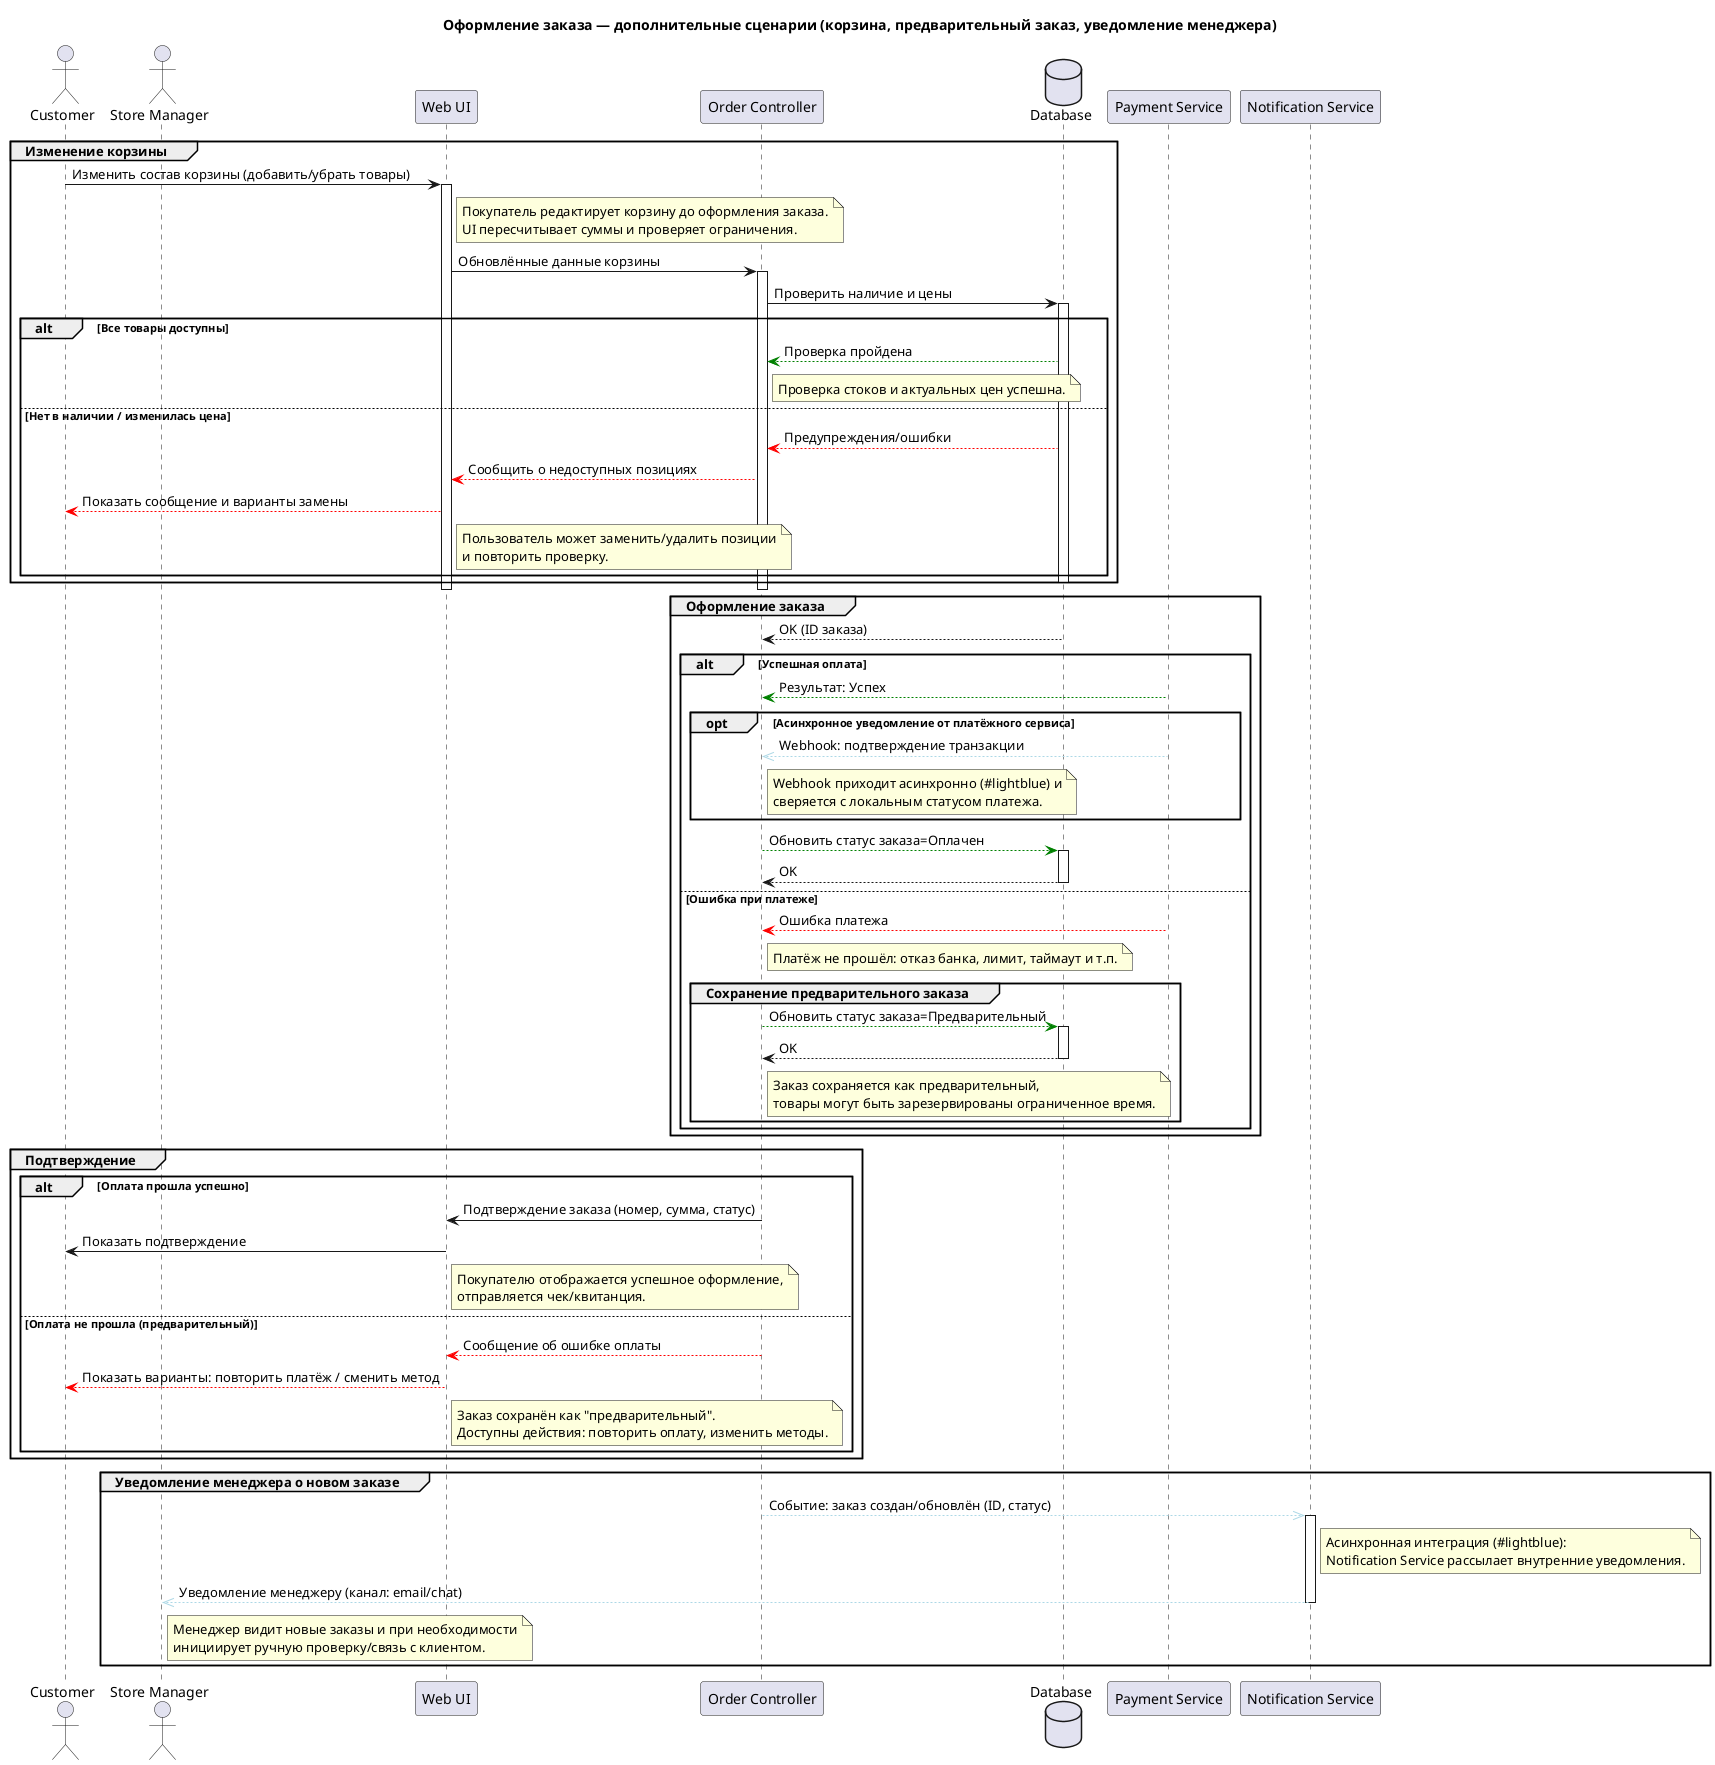 @startuml
title Оформление заказа — дополнительные сценарии (корзина, предварительный заказ, уведомление менеджера)

actor Customer as C
actor "Store Manager" as M
participant "Web UI" as UI
participant "Order Controller" as OC
database "Database" as DB
participant "Payment Service" as PS
participant "Notification Service" as NS

' СЦЕНАРИЙ 1: Изменение товара в корзине 
group Изменение корзины
  C -> UI : Изменить состав корзины (добавить/убрать товары)
  activate UI
  note right of UI
    Покупатель редактирует корзину до оформления заказа.
    UI пересчитывает суммы и проверяет ограничения.
  end note

  UI -> OC : Обновлённые данные корзины
  activate OC

  OC -> DB : Проверить наличие и цены
  activate DB
  alt Все товары доступны
    DB -[#green]-> OC : Проверка пройдена
    note right of OC
      Проверка стоков и актуальных цен успешна.
    end note
  else Нет в наличии / изменилась цена
    DB -[#red]-> OC : Предупреждения/ошибки
    OC -[#red]-> UI : Сообщить о недоступных позициях
    UI -[#red]-> C : Показать сообщение и варианты замены
    note right of UI
      Пользователь может заменить/удалить позиции
      и повторить проверку.
    end note
  end
  deactivate DB
end
deactivate OC
deactivate UI

' СЦЕНАРИЙ 2: Оформление заказа 
group Оформление заказа
  activate DB
  DB --> OC : OK (ID заказа)

' СЦЕНАРИЙ 3: Оплата (alt: успех/ошибка) 

  alt Успешная оплата
    PS -[#green]-> OC : Результат: Успех
    ' (опционально) асинхронный webhook от платёжного провайдера
    opt Асинхронное уведомление от платёжного сервиса
      PS -[#lightblue]->> OC : Webhook: подтверждение транзакции
      note right of OC
        Webhook приходит асинхронно (#lightblue) и
        сверяется с локальным статусом платежа.
      end note
    end

    OC -[#green]-> DB : Обновить статус заказа=Оплачен
    activate DB
    DB --> OC : OK
    deactivate DB

  else Ошибка при платеже
    PS -[#red]-> OC : Ошибка платежа
    note right of OC
      Платёж не прошёл: отказ банка, лимит, таймаут и т.п.
    end note

    ' СЦЕНАРИЙ 4: Сохранение как предварительного 
    group Сохранение предварительного заказа
      OC -[#green]-> DB : Обновить статус заказа=Предварительный
      activate DB
      DB --> OC : OK
      deactivate DB
      note right of OC
        Заказ сохраняется как предварительный,
        товары могут быть зарезервированы ограниченное время.
      end note
    end
  end
  deactivate PS
end

' СЦЕНАРИЙ 5: Подтверждение / информирование покупателя 
group Подтверждение
  alt Оплата прошла успешно
    OC -> UI : Подтверждение заказа (номер, сумма, статус)
    UI -> C : Показать подтверждение
    note right of UI
      Покупателю отображается успешное оформление,
      отправляется чек/квитанция.
    end note
  else Оплата не прошла (предварительный)
    OC -[#red]-> UI : Сообщение об ошибке оплаты
    UI -[#red]-> C : Показать варианты: повторить платёж / сменить метод
    note right of UI
      Заказ сохранён как "предварительный".
      Доступны действия: повторить оплату, изменить методы.
    end note
  end
end

' СЦЕНАРИЙ 6: Асинхронное уведомление менеджера 
group Уведомление менеджера о новом заказе
  ' Отправляется после оформления (успех) или при создании предварительного
  OC -[#lightblue]->> NS : Событие: заказ создан/обновлён (ID, статус)
  activate NS
  note right of NS
    Асинхронная интеграция (#lightblue):
    Notification Service рассылает внутренние уведомления.
  end note

  NS -[#lightblue]->> M : Уведомление менеджеру (канал: email/chat)
  deactivate NS
  note right of M
    Менеджер видит новые заказы и при необходимости
    инициирует ручную проверку/связь с клиентом.
  end note
end

' Завершение активаций 
deactivate OC
deactivate UI

@endumlgroup Оплата
  OC -> PS : Провести платеж
  activate PS
    в статусе "черновик".
  end note
end
  deactivate DB
  note right of OC
    На этом шаге создаётся запись заказа
  C -> UI : Запрос на оформление заказа
  activate UI
  OC -[#green]-> DB : Сохранить заказ (черновик)

  activate OC


